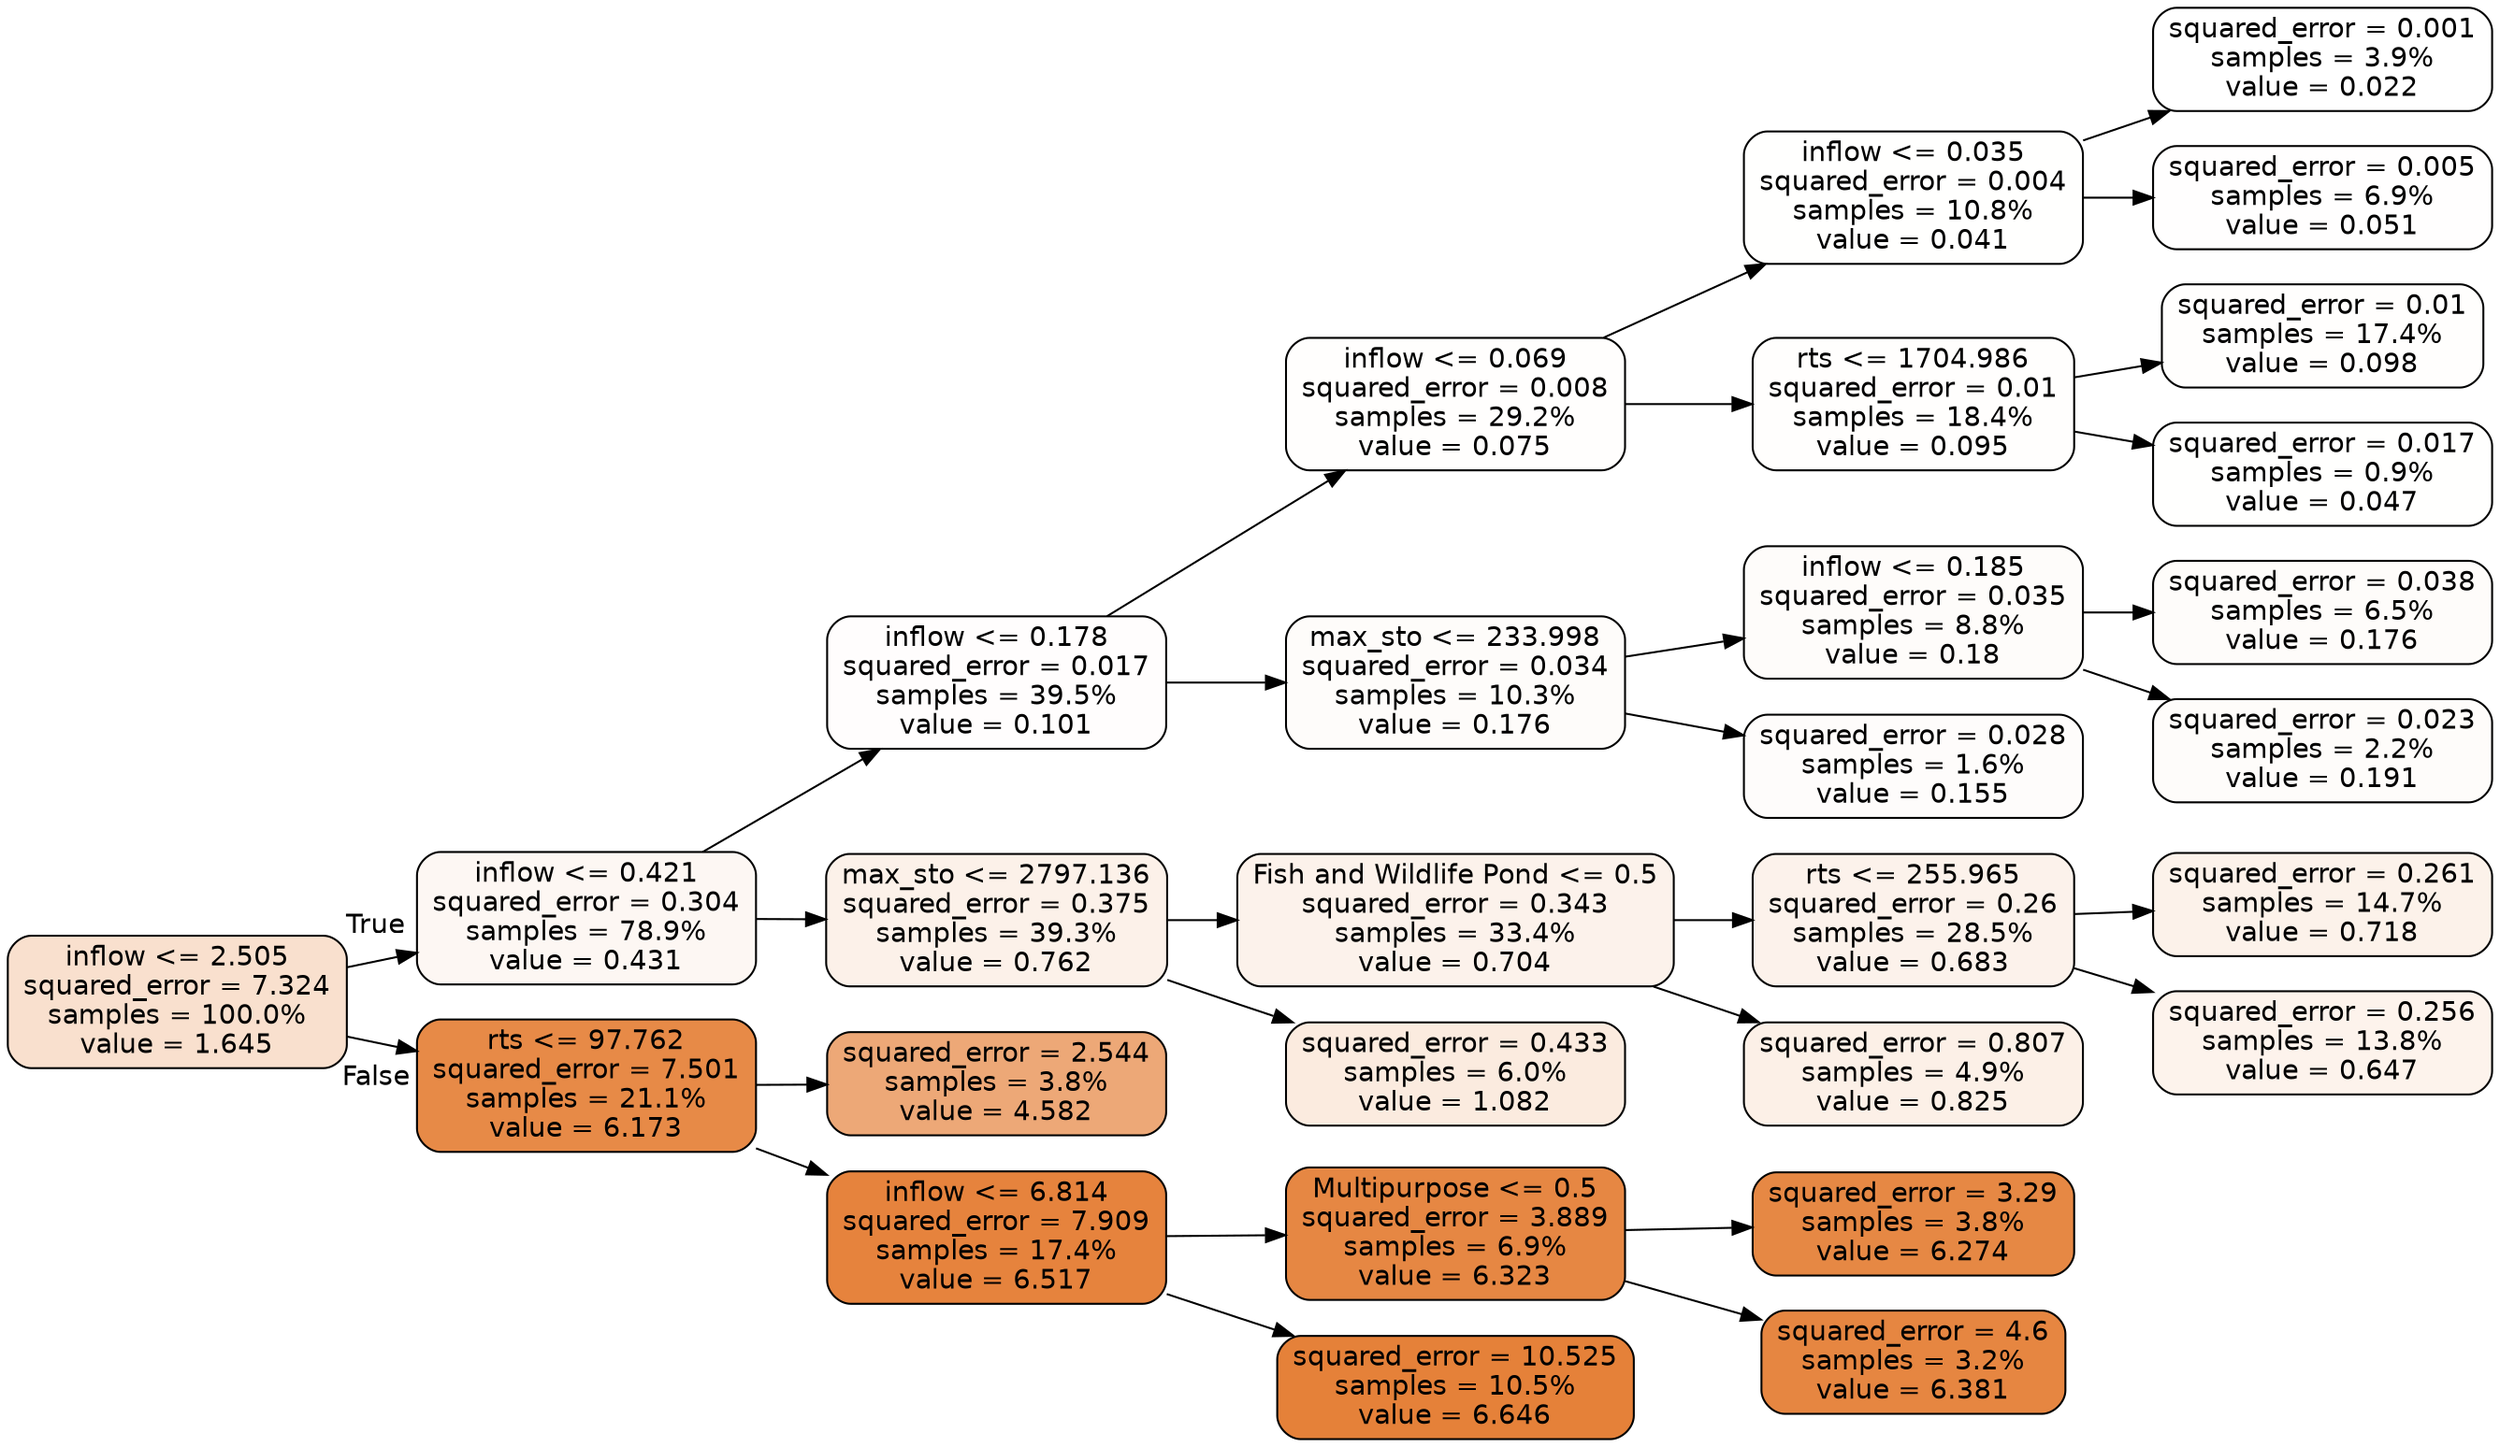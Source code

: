digraph Tree {
node [shape=box, style="filled, rounded", color="black", fontname="helvetica"] ;
edge [fontname="helvetica"] ;
rankdir=LR ;
0 [label="inflow <= 2.505\nsquared_error = 7.324\nsamples = 100.0%\nvalue = 1.645", fillcolor="#f9e0ce"] ;
1 [label="inflow <= 0.421\nsquared_error = 0.304\nsamples = 78.9%\nvalue = 0.431", fillcolor="#fdf7f3"] ;
0 -> 1 [labeldistance=2.5, labelangle=-45, headlabel="True"] ;
2 [label="inflow <= 0.178\nsquared_error = 0.017\nsamples = 39.5%\nvalue = 0.101", fillcolor="#fffdfd"] ;
1 -> 2 ;
3 [label="inflow <= 0.069\nsquared_error = 0.008\nsamples = 29.2%\nvalue = 0.075", fillcolor="#fffefd"] ;
2 -> 3 ;
4 [label="inflow <= 0.035\nsquared_error = 0.004\nsamples = 10.8%\nvalue = 0.041", fillcolor="#fffffe"] ;
3 -> 4 ;
5 [label="squared_error = 0.001\nsamples = 3.9%\nvalue = 0.022", fillcolor="#ffffff"] ;
4 -> 5 ;
6 [label="squared_error = 0.005\nsamples = 6.9%\nvalue = 0.051", fillcolor="#fffefe"] ;
4 -> 6 ;
7 [label="rts <= 1704.986\nsquared_error = 0.01\nsamples = 18.4%\nvalue = 0.095", fillcolor="#fffefd"] ;
3 -> 7 ;
8 [label="squared_error = 0.01\nsamples = 17.4%\nvalue = 0.098", fillcolor="#fffefd"] ;
7 -> 8 ;
9 [label="squared_error = 0.017\nsamples = 0.9%\nvalue = 0.047", fillcolor="#fffffe"] ;
7 -> 9 ;
10 [label="max_sto <= 233.998\nsquared_error = 0.034\nsamples = 10.3%\nvalue = 0.176", fillcolor="#fefcfa"] ;
2 -> 10 ;
11 [label="inflow <= 0.185\nsquared_error = 0.035\nsamples = 8.8%\nvalue = 0.18", fillcolor="#fefcfa"] ;
10 -> 11 ;
12 [label="squared_error = 0.038\nsamples = 6.5%\nvalue = 0.176", fillcolor="#fefcfa"] ;
11 -> 12 ;
13 [label="squared_error = 0.023\nsamples = 2.2%\nvalue = 0.191", fillcolor="#fefcfa"] ;
11 -> 13 ;
14 [label="squared_error = 0.028\nsamples = 1.6%\nvalue = 0.155", fillcolor="#fefcfb"] ;
10 -> 14 ;
15 [label="max_sto <= 2797.136\nsquared_error = 0.375\nsamples = 39.3%\nvalue = 0.762", fillcolor="#fcf1e9"] ;
1 -> 15 ;
16 [label="Fish and Wildlife Pond <= 0.5\nsquared_error = 0.343\nsamples = 33.4%\nvalue = 0.704", fillcolor="#fcf2eb"] ;
15 -> 16 ;
17 [label="rts <= 255.965\nsquared_error = 0.26\nsamples = 28.5%\nvalue = 0.683", fillcolor="#fcf2eb"] ;
16 -> 17 ;
18 [label="squared_error = 0.261\nsamples = 14.7%\nvalue = 0.718", fillcolor="#fcf2ea"] ;
17 -> 18 ;
19 [label="squared_error = 0.256\nsamples = 13.8%\nvalue = 0.647", fillcolor="#fdf3ec"] ;
17 -> 19 ;
20 [label="squared_error = 0.807\nsamples = 4.9%\nvalue = 0.825", fillcolor="#fcf0e7"] ;
16 -> 20 ;
21 [label="squared_error = 0.433\nsamples = 6.0%\nvalue = 1.082", fillcolor="#fbebdf"] ;
15 -> 21 ;
22 [label="rts <= 97.762\nsquared_error = 7.501\nsamples = 21.1%\nvalue = 6.173", fillcolor="#e78a47"] ;
0 -> 22 [labeldistance=2.5, labelangle=45, headlabel="False"] ;
23 [label="squared_error = 2.544\nsamples = 3.8%\nvalue = 4.582", fillcolor="#eda877"] ;
22 -> 23 ;
24 [label="inflow <= 6.814\nsquared_error = 7.909\nsamples = 17.4%\nvalue = 6.517", fillcolor="#e6833d"] ;
22 -> 24 ;
25 [label="Multipurpose <= 0.5\nsquared_error = 3.889\nsamples = 6.9%\nvalue = 6.323", fillcolor="#e68743"] ;
24 -> 25 ;
26 [label="squared_error = 3.29\nsamples = 3.8%\nvalue = 6.274", fillcolor="#e68844"] ;
25 -> 26 ;
27 [label="squared_error = 4.6\nsamples = 3.2%\nvalue = 6.381", fillcolor="#e68641"] ;
25 -> 27 ;
28 [label="squared_error = 10.525\nsamples = 10.5%\nvalue = 6.646", fillcolor="#e58139"] ;
24 -> 28 ;
}